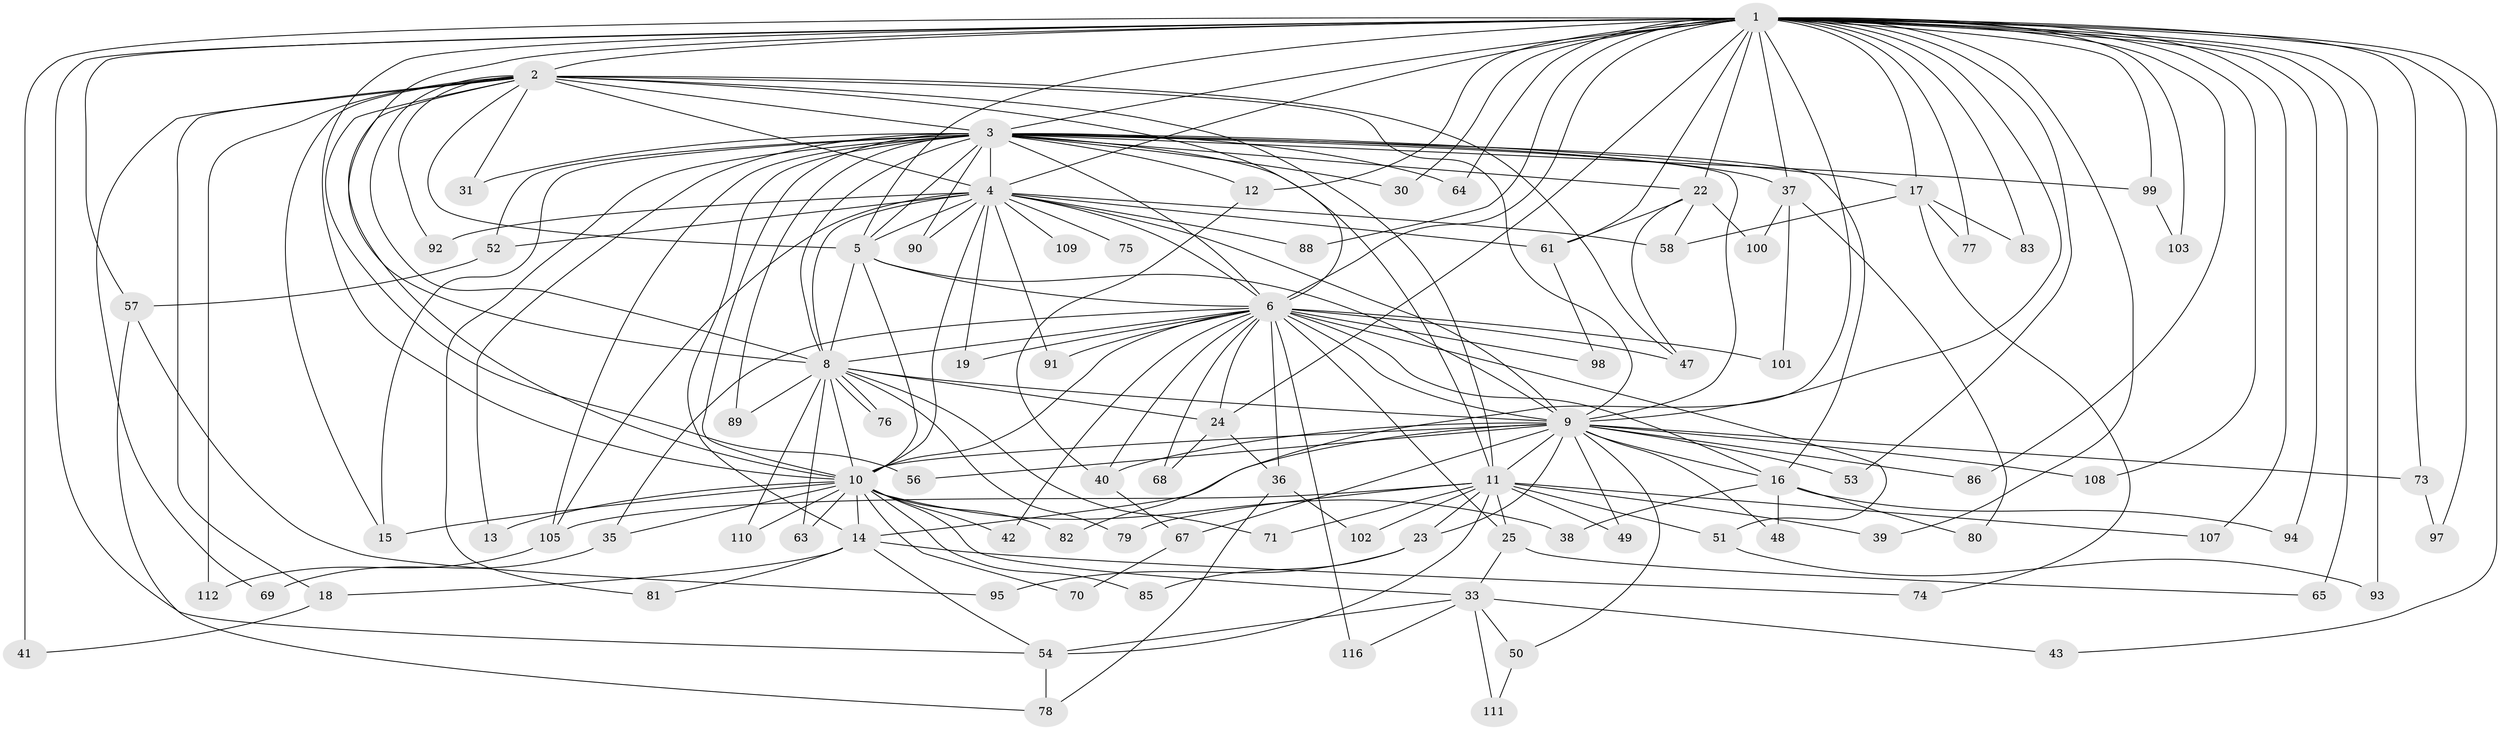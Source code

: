 // Generated by graph-tools (version 1.1) at 2025/51/02/27/25 19:51:46]
// undirected, 90 vertices, 209 edges
graph export_dot {
graph [start="1"]
  node [color=gray90,style=filled];
  1 [super="+45"];
  2 [super="+29"];
  3 [super="+32"];
  4 [super="+7"];
  5;
  6 [super="+104"];
  8 [super="+46"];
  9 [super="+27"];
  10 [super="+28"];
  11 [super="+20"];
  12;
  13;
  14 [super="+72"];
  15;
  16 [super="+21"];
  17 [super="+62"];
  18;
  19 [super="+66"];
  22 [super="+34"];
  23;
  24 [super="+26"];
  25 [super="+44"];
  30;
  31;
  33 [super="+60"];
  35;
  36;
  37;
  38;
  39;
  40 [super="+87"];
  41;
  42;
  43;
  47 [super="+113"];
  48;
  49;
  50;
  51;
  52 [super="+55"];
  53;
  54 [super="+59"];
  56;
  57;
  58;
  61 [super="+84"];
  63;
  64;
  65 [super="+96"];
  67;
  68;
  69;
  70;
  71;
  73;
  74;
  75;
  76;
  77;
  78 [super="+106"];
  79;
  80;
  81;
  82;
  83;
  85;
  86;
  88;
  89;
  90;
  91;
  92 [super="+115"];
  93;
  94;
  95;
  97;
  98;
  99;
  100;
  101;
  102;
  103;
  105 [super="+114"];
  107;
  108;
  109;
  110;
  111;
  112;
  116;
  1 -- 2 [weight=3];
  1 -- 3;
  1 -- 4 [weight=2];
  1 -- 5;
  1 -- 6;
  1 -- 8 [weight=2];
  1 -- 9 [weight=2];
  1 -- 10;
  1 -- 12;
  1 -- 17;
  1 -- 22;
  1 -- 30;
  1 -- 37;
  1 -- 39;
  1 -- 41;
  1 -- 43;
  1 -- 53;
  1 -- 57;
  1 -- 64;
  1 -- 65 [weight=2];
  1 -- 73;
  1 -- 77;
  1 -- 82;
  1 -- 83;
  1 -- 86;
  1 -- 88;
  1 -- 93;
  1 -- 94;
  1 -- 97;
  1 -- 103;
  1 -- 107;
  1 -- 108;
  1 -- 99;
  1 -- 54;
  1 -- 24;
  1 -- 61;
  2 -- 3;
  2 -- 4 [weight=2];
  2 -- 5;
  2 -- 6;
  2 -- 8;
  2 -- 9;
  2 -- 10;
  2 -- 15;
  2 -- 18;
  2 -- 31;
  2 -- 69;
  2 -- 112;
  2 -- 56;
  2 -- 11;
  2 -- 47;
  2 -- 92;
  3 -- 4 [weight=2];
  3 -- 5;
  3 -- 6;
  3 -- 8;
  3 -- 9;
  3 -- 10;
  3 -- 11 [weight=2];
  3 -- 12;
  3 -- 13;
  3 -- 14;
  3 -- 15;
  3 -- 16;
  3 -- 17;
  3 -- 22;
  3 -- 30;
  3 -- 31;
  3 -- 37;
  3 -- 64;
  3 -- 81;
  3 -- 89;
  3 -- 90;
  3 -- 99;
  3 -- 105;
  3 -- 52;
  4 -- 5 [weight=2];
  4 -- 6 [weight=2];
  4 -- 8 [weight=2];
  4 -- 9 [weight=2];
  4 -- 10 [weight=2];
  4 -- 19 [weight=2];
  4 -- 61;
  4 -- 88;
  4 -- 91;
  4 -- 105;
  4 -- 75;
  4 -- 90;
  4 -- 92;
  4 -- 109;
  4 -- 52;
  4 -- 58;
  5 -- 6;
  5 -- 8;
  5 -- 9;
  5 -- 10;
  6 -- 8;
  6 -- 9 [weight=2];
  6 -- 10;
  6 -- 19;
  6 -- 24;
  6 -- 25 [weight=2];
  6 -- 35;
  6 -- 36;
  6 -- 40;
  6 -- 42;
  6 -- 47;
  6 -- 51;
  6 -- 68;
  6 -- 91;
  6 -- 98;
  6 -- 101;
  6 -- 116;
  6 -- 16;
  8 -- 9;
  8 -- 10;
  8 -- 24;
  8 -- 63;
  8 -- 71;
  8 -- 76;
  8 -- 76;
  8 -- 79;
  8 -- 89;
  8 -- 110;
  9 -- 10;
  9 -- 11;
  9 -- 16;
  9 -- 23;
  9 -- 40;
  9 -- 48;
  9 -- 49;
  9 -- 50;
  9 -- 53;
  9 -- 56;
  9 -- 67;
  9 -- 73;
  9 -- 86;
  9 -- 108;
  9 -- 14;
  10 -- 13;
  10 -- 14;
  10 -- 33;
  10 -- 35;
  10 -- 38;
  10 -- 42;
  10 -- 63;
  10 -- 70;
  10 -- 82;
  10 -- 85;
  10 -- 110;
  10 -- 15;
  11 -- 23;
  11 -- 25;
  11 -- 39;
  11 -- 49;
  11 -- 54;
  11 -- 71;
  11 -- 102;
  11 -- 107;
  11 -- 51;
  11 -- 105;
  11 -- 79;
  12 -- 40;
  14 -- 18;
  14 -- 81;
  14 -- 54;
  14 -- 74;
  16 -- 38;
  16 -- 48;
  16 -- 80;
  16 -- 94;
  17 -- 74;
  17 -- 83;
  17 -- 58;
  17 -- 77;
  18 -- 41;
  22 -- 47;
  22 -- 58;
  22 -- 61;
  22 -- 100;
  23 -- 85;
  23 -- 95;
  24 -- 36;
  24 -- 68;
  25 -- 33;
  25 -- 65;
  33 -- 43;
  33 -- 50;
  33 -- 111;
  33 -- 116;
  33 -- 54;
  35 -- 69;
  36 -- 78;
  36 -- 102;
  37 -- 80;
  37 -- 100;
  37 -- 101;
  40 -- 67;
  50 -- 111;
  51 -- 93;
  52 -- 57;
  54 -- 78;
  57 -- 95;
  57 -- 78;
  61 -- 98;
  67 -- 70;
  73 -- 97;
  99 -- 103;
  105 -- 112;
}
